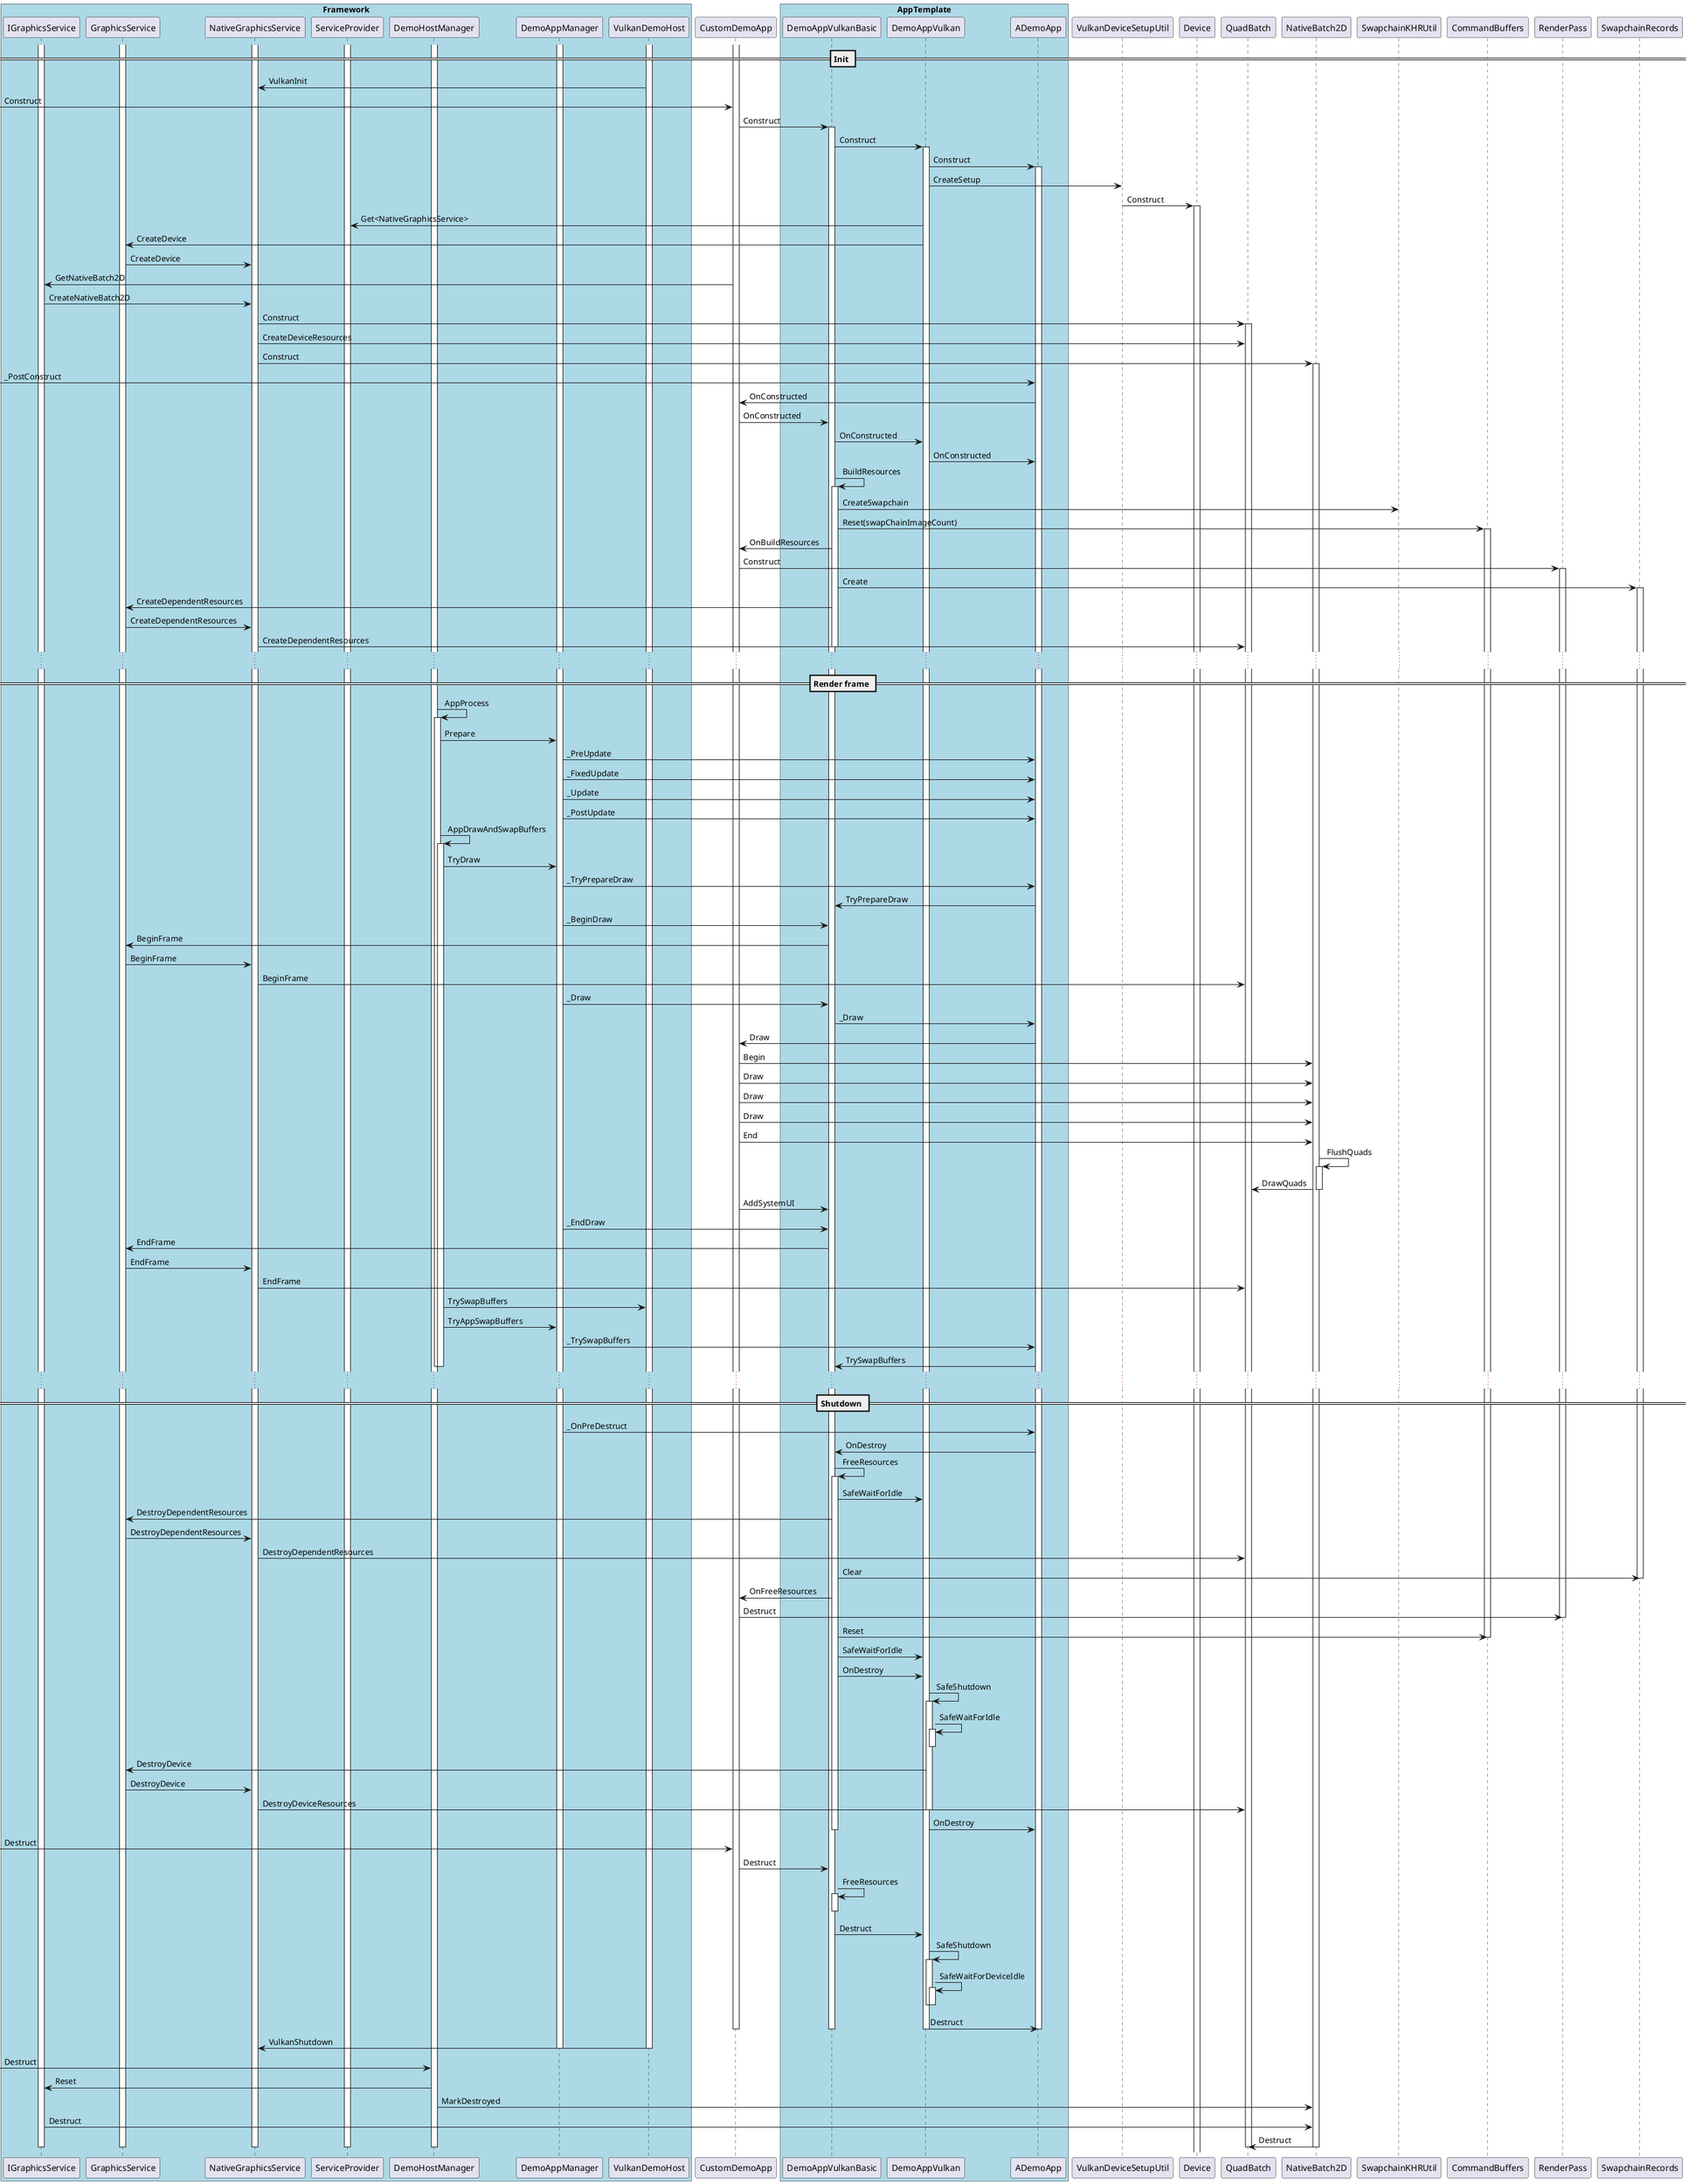@startuml VulkanDemoAppBasic Flow Overview

box "Framework" #LightBlue
    participant IGraphicsService
    participant GraphicsService
    participant NativeGraphicsService
    participant ServiceProvider
    participant DemoHostManager
    participant DemoAppManager
    participant VulkanDemoHost
end box

== Init ==

Activate IGraphicsService
Activate GraphicsService
Activate NativeGraphicsService
Activate ServiceProvider
Activate DemoHostManager
Activate DemoAppManager
Activate VulkanDemoHost
Activate CustomDemoApp
VulkanDemoHost->NativeGraphicsService: VulkanInit
' Actually called by the app factory
->CustomDemoApp: Construct
CustomDemoApp->DemoAppVulkanBasic++: Construct

box "AppTemplate" #LightBlue
    participant DemoAppVulkanBasic
    participant DemoAppVulkan
    participant ADemoApp
end box


DemoAppVulkanBasic->DemoAppVulkan++: Construct
DemoAppVulkan->ADemoApp++: Construct
DemoAppVulkan->VulkanDeviceSetupUtil: CreateSetup
VulkanDeviceSetupUtil->Device++: Construct
DemoAppVulkan->ServiceProvider: Get<NativeGraphicsService>
DemoAppVulkan->GraphicsService: CreateDevice
GraphicsService->NativeGraphicsService: CreateDevice
' QuadBatch does not exist at this point so this call is not excuted
'NativeGraphicsService->QuadBatch: CreateDeviceResources
CustomDemoApp->IGraphicsService: GetNativeBatch2D
IGraphicsService->NativeGraphicsService: CreateNativeBatch2D
NativeGraphicsService->QuadBatch++: Construct
' Since the device has been initialized, we call create resources here right away
NativeGraphicsService->QuadBatch: CreateDeviceResources
' Since CreateDependentResources has not been called we do not call this
' NativeGraphicsService->QuadBatch: CreateDependentResources
NativeGraphicsService->NativeBatch2D++: Construct

'
->ADemoApp: _PostConstruct
ADemoApp->CustomDemoApp: OnConstructed
CustomDemoApp->DemoAppVulkanBasic: OnConstructed
DemoAppVulkanBasic->DemoAppVulkan: OnConstructed
DemoAppVulkan->ADemoApp: OnConstructed
DemoAppVulkanBasic->DemoAppVulkanBasic++: BuildResources
DemoAppVulkanBasic->SwapchainKHRUtil: CreateSwapchain
DemoAppVulkanBasic->CommandBuffers++: Reset(swapChainImageCount)
DemoAppVulkanBasic->CustomDemoApp: OnBuildResources
CustomDemoApp->RenderPass++: Construct
DemoAppVulkanBasic->SwapchainRecords++: Create
DemoAppVulkanBasic->GraphicsService: CreateDependentResources
GraphicsService->NativeGraphicsService: CreateDependentResources
NativeGraphicsService->QuadBatch: CreateDependentResources
Deactivate DemoAppVulkanBasic
...
== Render frame ==
DemoHostManager->DemoHostManager++: AppProcess
DemoHostManager->DemoAppManager: Prepare
DemoAppManager->ADemoApp: _PreUpdate
DemoAppManager->ADemoApp: _FixedUpdate
DemoAppManager->ADemoApp: _Update
DemoAppManager->ADemoApp: _PostUpdate
DemoHostManager->DemoHostManager++: AppDrawAndSwapBuffers
DemoHostManager->DemoAppManager: TryDraw
DemoAppManager->ADemoApp: _TryPrepareDraw
ADemoApp->DemoAppVulkanBasic: TryPrepareDraw
DemoAppManager->DemoAppVulkanBasic: _BeginDraw
DemoAppVulkanBasic->GraphicsService: BeginFrame
GraphicsService->NativeGraphicsService: BeginFrame
NativeGraphicsService->QuadBatch: BeginFrame
DemoAppManager->DemoAppVulkanBasic: _Draw
DemoAppVulkanBasic->ADemoApp: _Draw
ADemoApp->CustomDemoApp: Draw
CustomDemoApp->NativeBatch2D: Begin
CustomDemoApp->NativeBatch2D: Draw
CustomDemoApp->NativeBatch2D: Draw
CustomDemoApp->NativeBatch2D: Draw
CustomDemoApp->NativeBatch2D: End
NativeBatch2D->NativeBatch2D++: FlushQuads
NativeBatch2D->QuadBatch: DrawQuads
Deactivate NativeBatch2D
CustomDemoApp->DemoAppVulkanBasic: AddSystemUI
DemoAppManager->DemoAppVulkanBasic: _EndDraw
DemoAppVulkanBasic->GraphicsService: EndFrame
GraphicsService->NativeGraphicsService: EndFrame
NativeGraphicsService->QuadBatch: EndFrame
DemoHostManager->VulkanDemoHost: TrySwapBuffers
DemoHostManager->DemoAppManager: TryAppSwapBuffers
DemoAppManager->ADemoApp: _TrySwapBuffers
ADemoApp->DemoAppVulkanBasic: TrySwapBuffers
Deactivate DemoHostManager
Deactivate DemoHostManager
...
== Shutdown ==

DemoAppManager->ADemoApp: _OnPreDestruct
ADemoApp->DemoAppVulkanBasic: OnDestroy
DemoAppVulkanBasic->DemoAppVulkanBasic++: FreeResources
DemoAppVulkanBasic->DemoAppVulkan: SafeWaitForIdle
DemoAppVulkanBasic->GraphicsService: DestroyDependentResources
GraphicsService->NativeGraphicsService: DestroyDependentResources
NativeGraphicsService->QuadBatch: DestroyDependentResources
DemoAppVulkanBasic->SwapchainRecords: Clear
Deactivate SwapchainRecords
DemoAppVulkanBasic->CustomDemoApp: OnFreeResources
CustomDemoApp->RenderPass: Destruct
Deactivate RenderPass
DemoAppVulkanBasic->CommandBuffers: Reset
Deactivate CommandBuffers
DemoAppVulkanBasic->DemoAppVulkan: SafeWaitForIdle
DemoAppVulkanBasic->DemoAppVulkan: OnDestroy
DemoAppVulkan->DemoAppVulkan++: SafeShutdown
DemoAppVulkan->DemoAppVulkan++: SafeWaitForIdle
Deactivate DemoAppVulkan
DemoAppVulkan->GraphicsService: DestroyDevice
GraphicsService->NativeGraphicsService: DestroyDevice
NativeGraphicsService->QuadBatch: DestroyDeviceResources
Deactivate DemoAppVulkan
DemoAppVulkan->ADemoApp: OnDestroy
Deactivate DemoAppVulkanBasic

->CustomDemoApp: Destruct
CustomDemoApp->DemoAppVulkanBasic: Destruct
DemoAppVulkanBasic->DemoAppVulkanBasic++: FreeResources
Deactivate DemoAppVulkanBasic

DemoAppVulkanBasic->DemoAppVulkan: Destruct
DemoAppVulkan->DemoAppVulkan++: SafeShutdown
DemoAppVulkan->DemoAppVulkan++: SafeWaitForDeviceIdle
Deactivate DemoAppVulkan
' This will already have been called in this sequence
' DemoAppVulkan->NativeGraphicsService:DestroyDevice
Deactivate DemoAppVulkan

DemoAppVulkan->ADemoApp: Destruct
Deactivate ADemoApp
Deactivate DemoAppVulkan
Deactivate DemoAppVulkanBasic
Deactivate CustomDemoApp
VulkanDemoHost->NativeGraphicsService: VulkanShutdown
Deactivate VulkanDemoHost
Deactivate DemoAppManager
->DemoHostManager: Destruct
DemoHostManager->IGraphicsService: Reset
DemoHostManager->NativeBatch2D: MarkDestroyed
IGraphicsService->NativeBatch2D: Destruct
NativeBatch2D->QuadBatch: Destruct
Deactivate QuadBatch
Deactivate NativeBatch2D
Deactivate DemoHostManager
Deactivate ServiceProvider
Deactivate NativeGraphicsService
Deactivate GraphicsService
Deactivate IGraphicsService
@enduml

